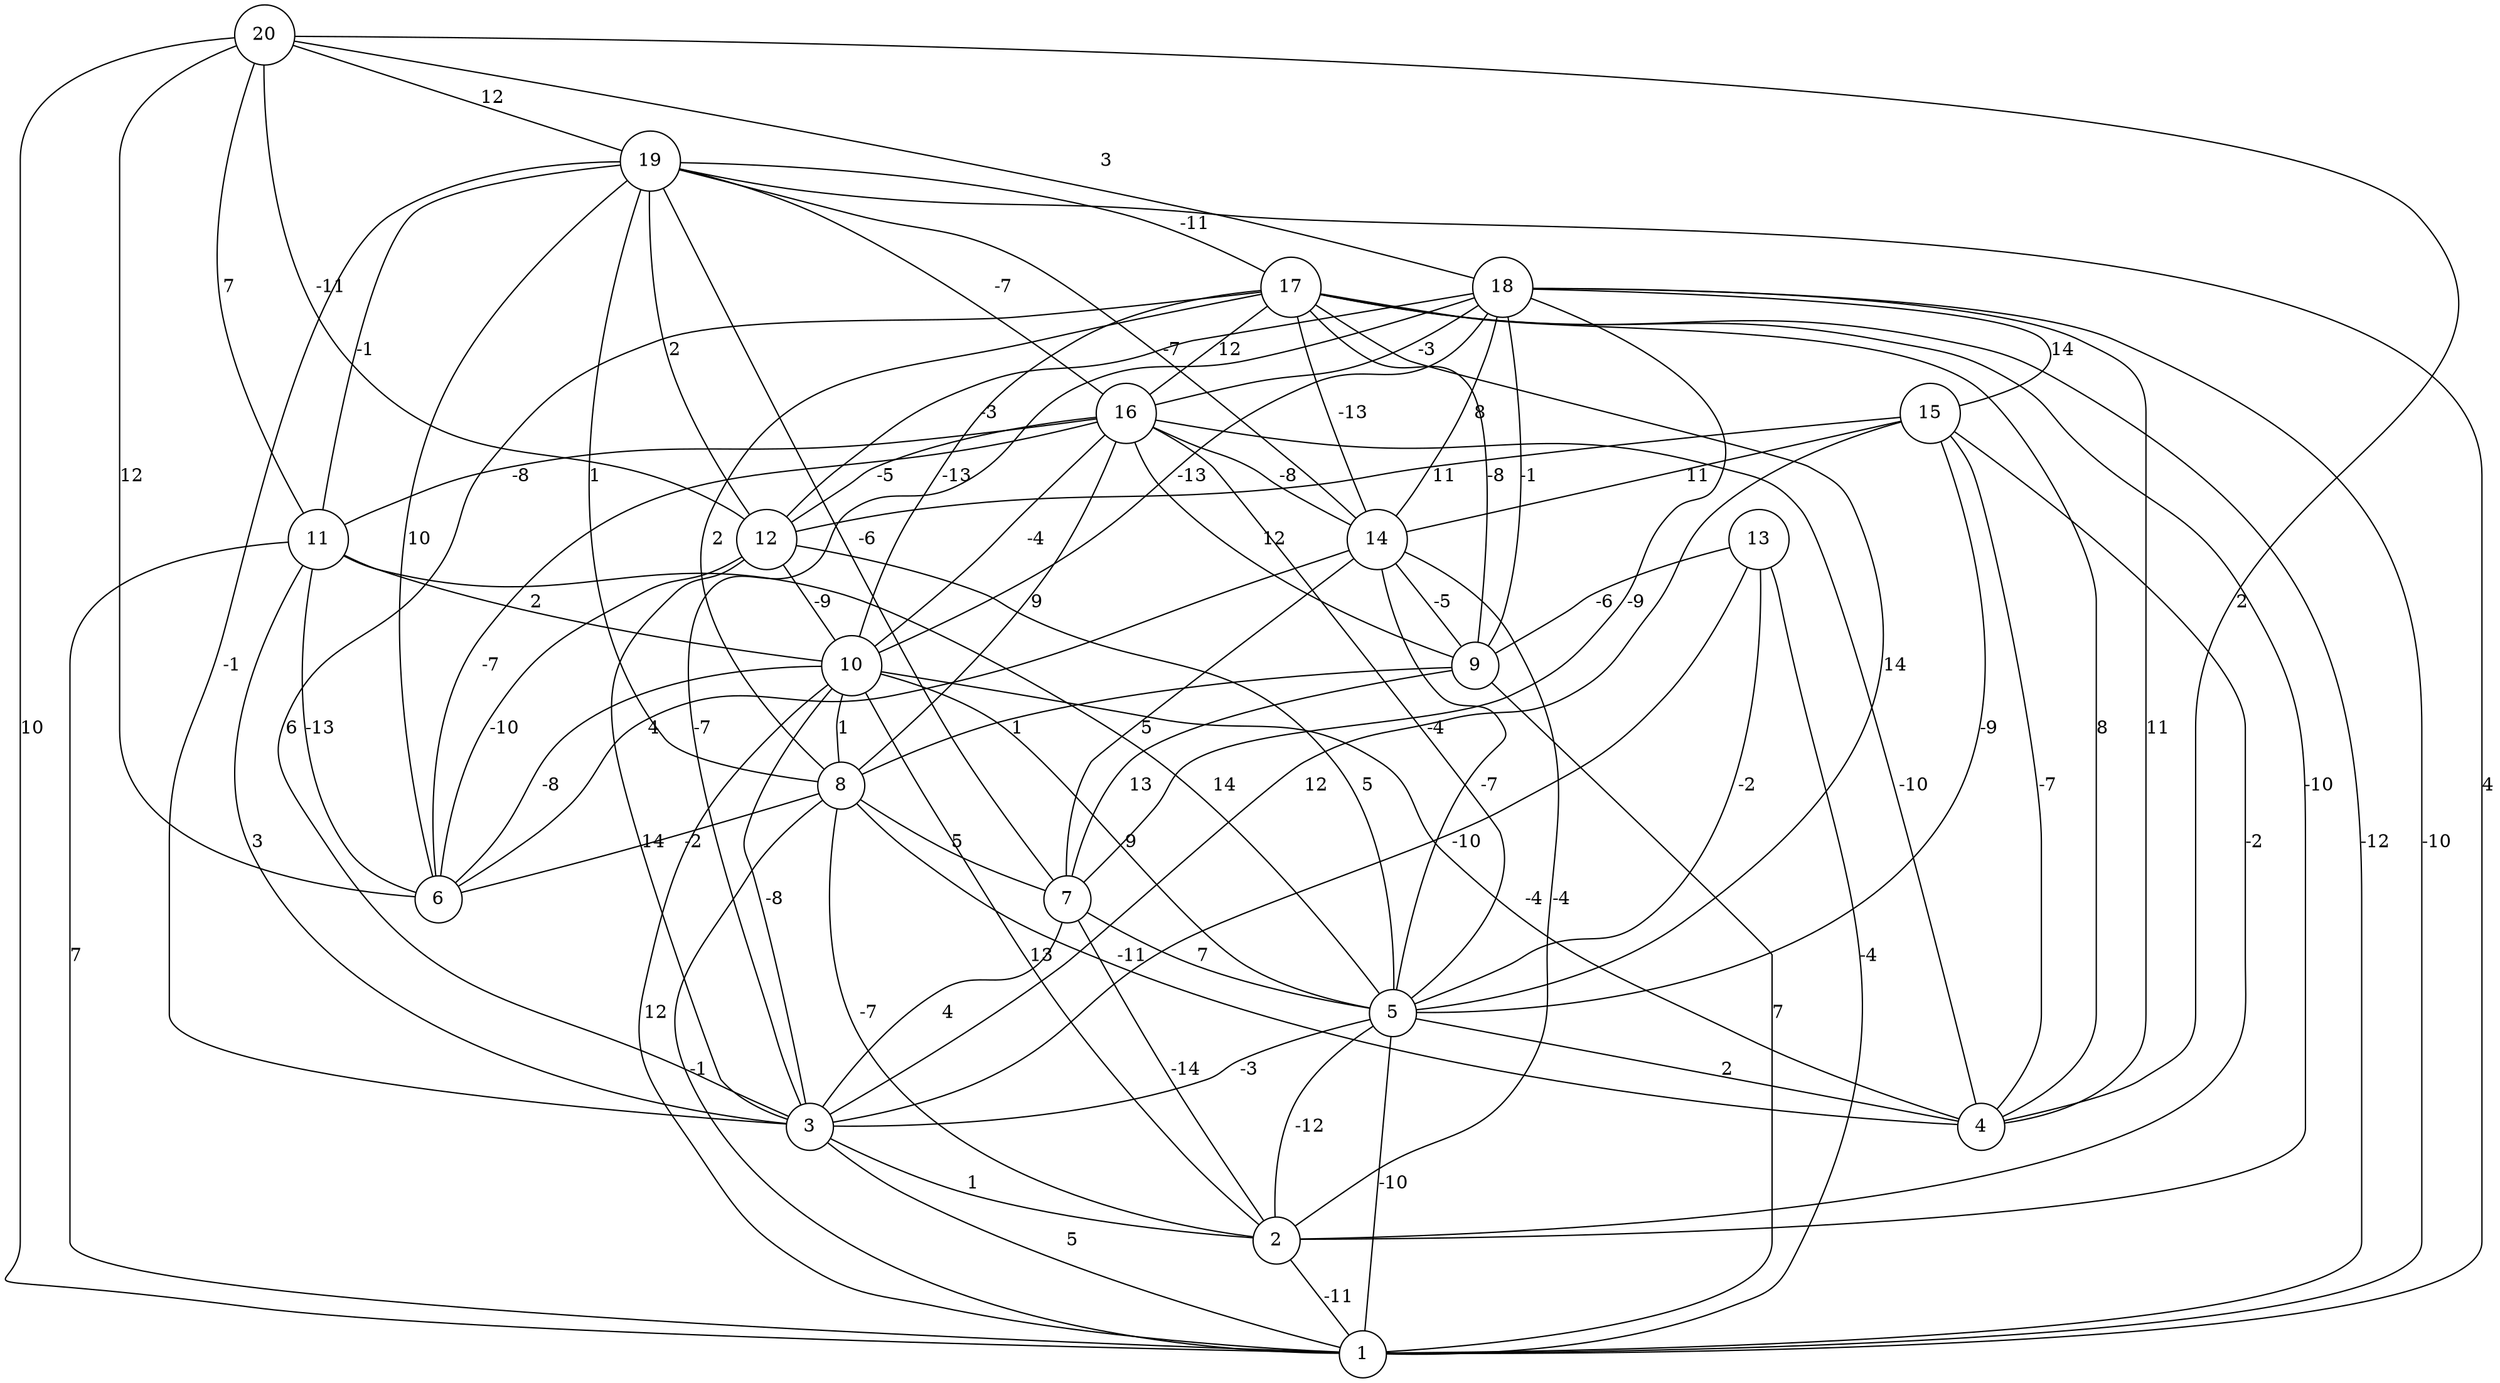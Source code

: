 graph { 
	 fontname="Helvetica,Arial,sans-serif" 
	 node [shape = circle]; 
	 20 -- 1 [label = "10"];
	 20 -- 4 [label = "2"];
	 20 -- 6 [label = "12"];
	 20 -- 11 [label = "7"];
	 20 -- 12 [label = "-11"];
	 20 -- 18 [label = "3"];
	 20 -- 19 [label = "12"];
	 19 -- 1 [label = "4"];
	 19 -- 3 [label = "-1"];
	 19 -- 6 [label = "10"];
	 19 -- 7 [label = "-6"];
	 19 -- 8 [label = "1"];
	 19 -- 11 [label = "-1"];
	 19 -- 12 [label = "2"];
	 19 -- 14 [label = "-7"];
	 19 -- 16 [label = "-7"];
	 19 -- 17 [label = "-11"];
	 18 -- 1 [label = "-10"];
	 18 -- 3 [label = "-7"];
	 18 -- 4 [label = "11"];
	 18 -- 7 [label = "-9"];
	 18 -- 9 [label = "-1"];
	 18 -- 10 [label = "-13"];
	 18 -- 12 [label = "-3"];
	 18 -- 14 [label = "8"];
	 18 -- 15 [label = "14"];
	 18 -- 16 [label = "-3"];
	 17 -- 1 [label = "-12"];
	 17 -- 2 [label = "-10"];
	 17 -- 3 [label = "6"];
	 17 -- 4 [label = "8"];
	 17 -- 5 [label = "14"];
	 17 -- 8 [label = "2"];
	 17 -- 9 [label = "-8"];
	 17 -- 10 [label = "-13"];
	 17 -- 14 [label = "-13"];
	 17 -- 16 [label = "12"];
	 16 -- 4 [label = "-10"];
	 16 -- 5 [label = "-4"];
	 16 -- 6 [label = "-7"];
	 16 -- 8 [label = "9"];
	 16 -- 9 [label = "12"];
	 16 -- 10 [label = "-4"];
	 16 -- 11 [label = "-8"];
	 16 -- 12 [label = "-5"];
	 16 -- 14 [label = "-8"];
	 15 -- 2 [label = "-2"];
	 15 -- 3 [label = "12"];
	 15 -- 4 [label = "-7"];
	 15 -- 5 [label = "-9"];
	 15 -- 12 [label = "11"];
	 15 -- 14 [label = "11"];
	 14 -- 2 [label = "-4"];
	 14 -- 5 [label = "-7"];
	 14 -- 6 [label = "4"];
	 14 -- 7 [label = "5"];
	 14 -- 9 [label = "-5"];
	 13 -- 1 [label = "-4"];
	 13 -- 3 [label = "-10"];
	 13 -- 5 [label = "-2"];
	 13 -- 9 [label = "-6"];
	 12 -- 3 [label = "14"];
	 12 -- 5 [label = "5"];
	 12 -- 6 [label = "-10"];
	 12 -- 10 [label = "-9"];
	 11 -- 1 [label = "7"];
	 11 -- 3 [label = "3"];
	 11 -- 5 [label = "14"];
	 11 -- 6 [label = "-13"];
	 11 -- 10 [label = "2"];
	 10 -- 1 [label = "12"];
	 10 -- 2 [label = "13"];
	 10 -- 3 [label = "-8"];
	 10 -- 4 [label = "-4"];
	 10 -- 5 [label = "9"];
	 10 -- 6 [label = "-8"];
	 10 -- 8 [label = "1"];
	 9 -- 1 [label = "7"];
	 9 -- 7 [label = "13"];
	 9 -- 8 [label = "1"];
	 8 -- 1 [label = "-1"];
	 8 -- 2 [label = "-7"];
	 8 -- 4 [label = "-11"];
	 8 -- 6 [label = "-2"];
	 8 -- 7 [label = "5"];
	 7 -- 2 [label = "-14"];
	 7 -- 3 [label = "4"];
	 7 -- 5 [label = "7"];
	 5 -- 1 [label = "-10"];
	 5 -- 2 [label = "-12"];
	 5 -- 3 [label = "-3"];
	 5 -- 4 [label = "2"];
	 3 -- 1 [label = "5"];
	 3 -- 2 [label = "1"];
	 2 -- 1 [label = "-11"];
	 1;
	 2;
	 3;
	 4;
	 5;
	 6;
	 7;
	 8;
	 9;
	 10;
	 11;
	 12;
	 13;
	 14;
	 15;
	 16;
	 17;
	 18;
	 19;
	 20;
}
